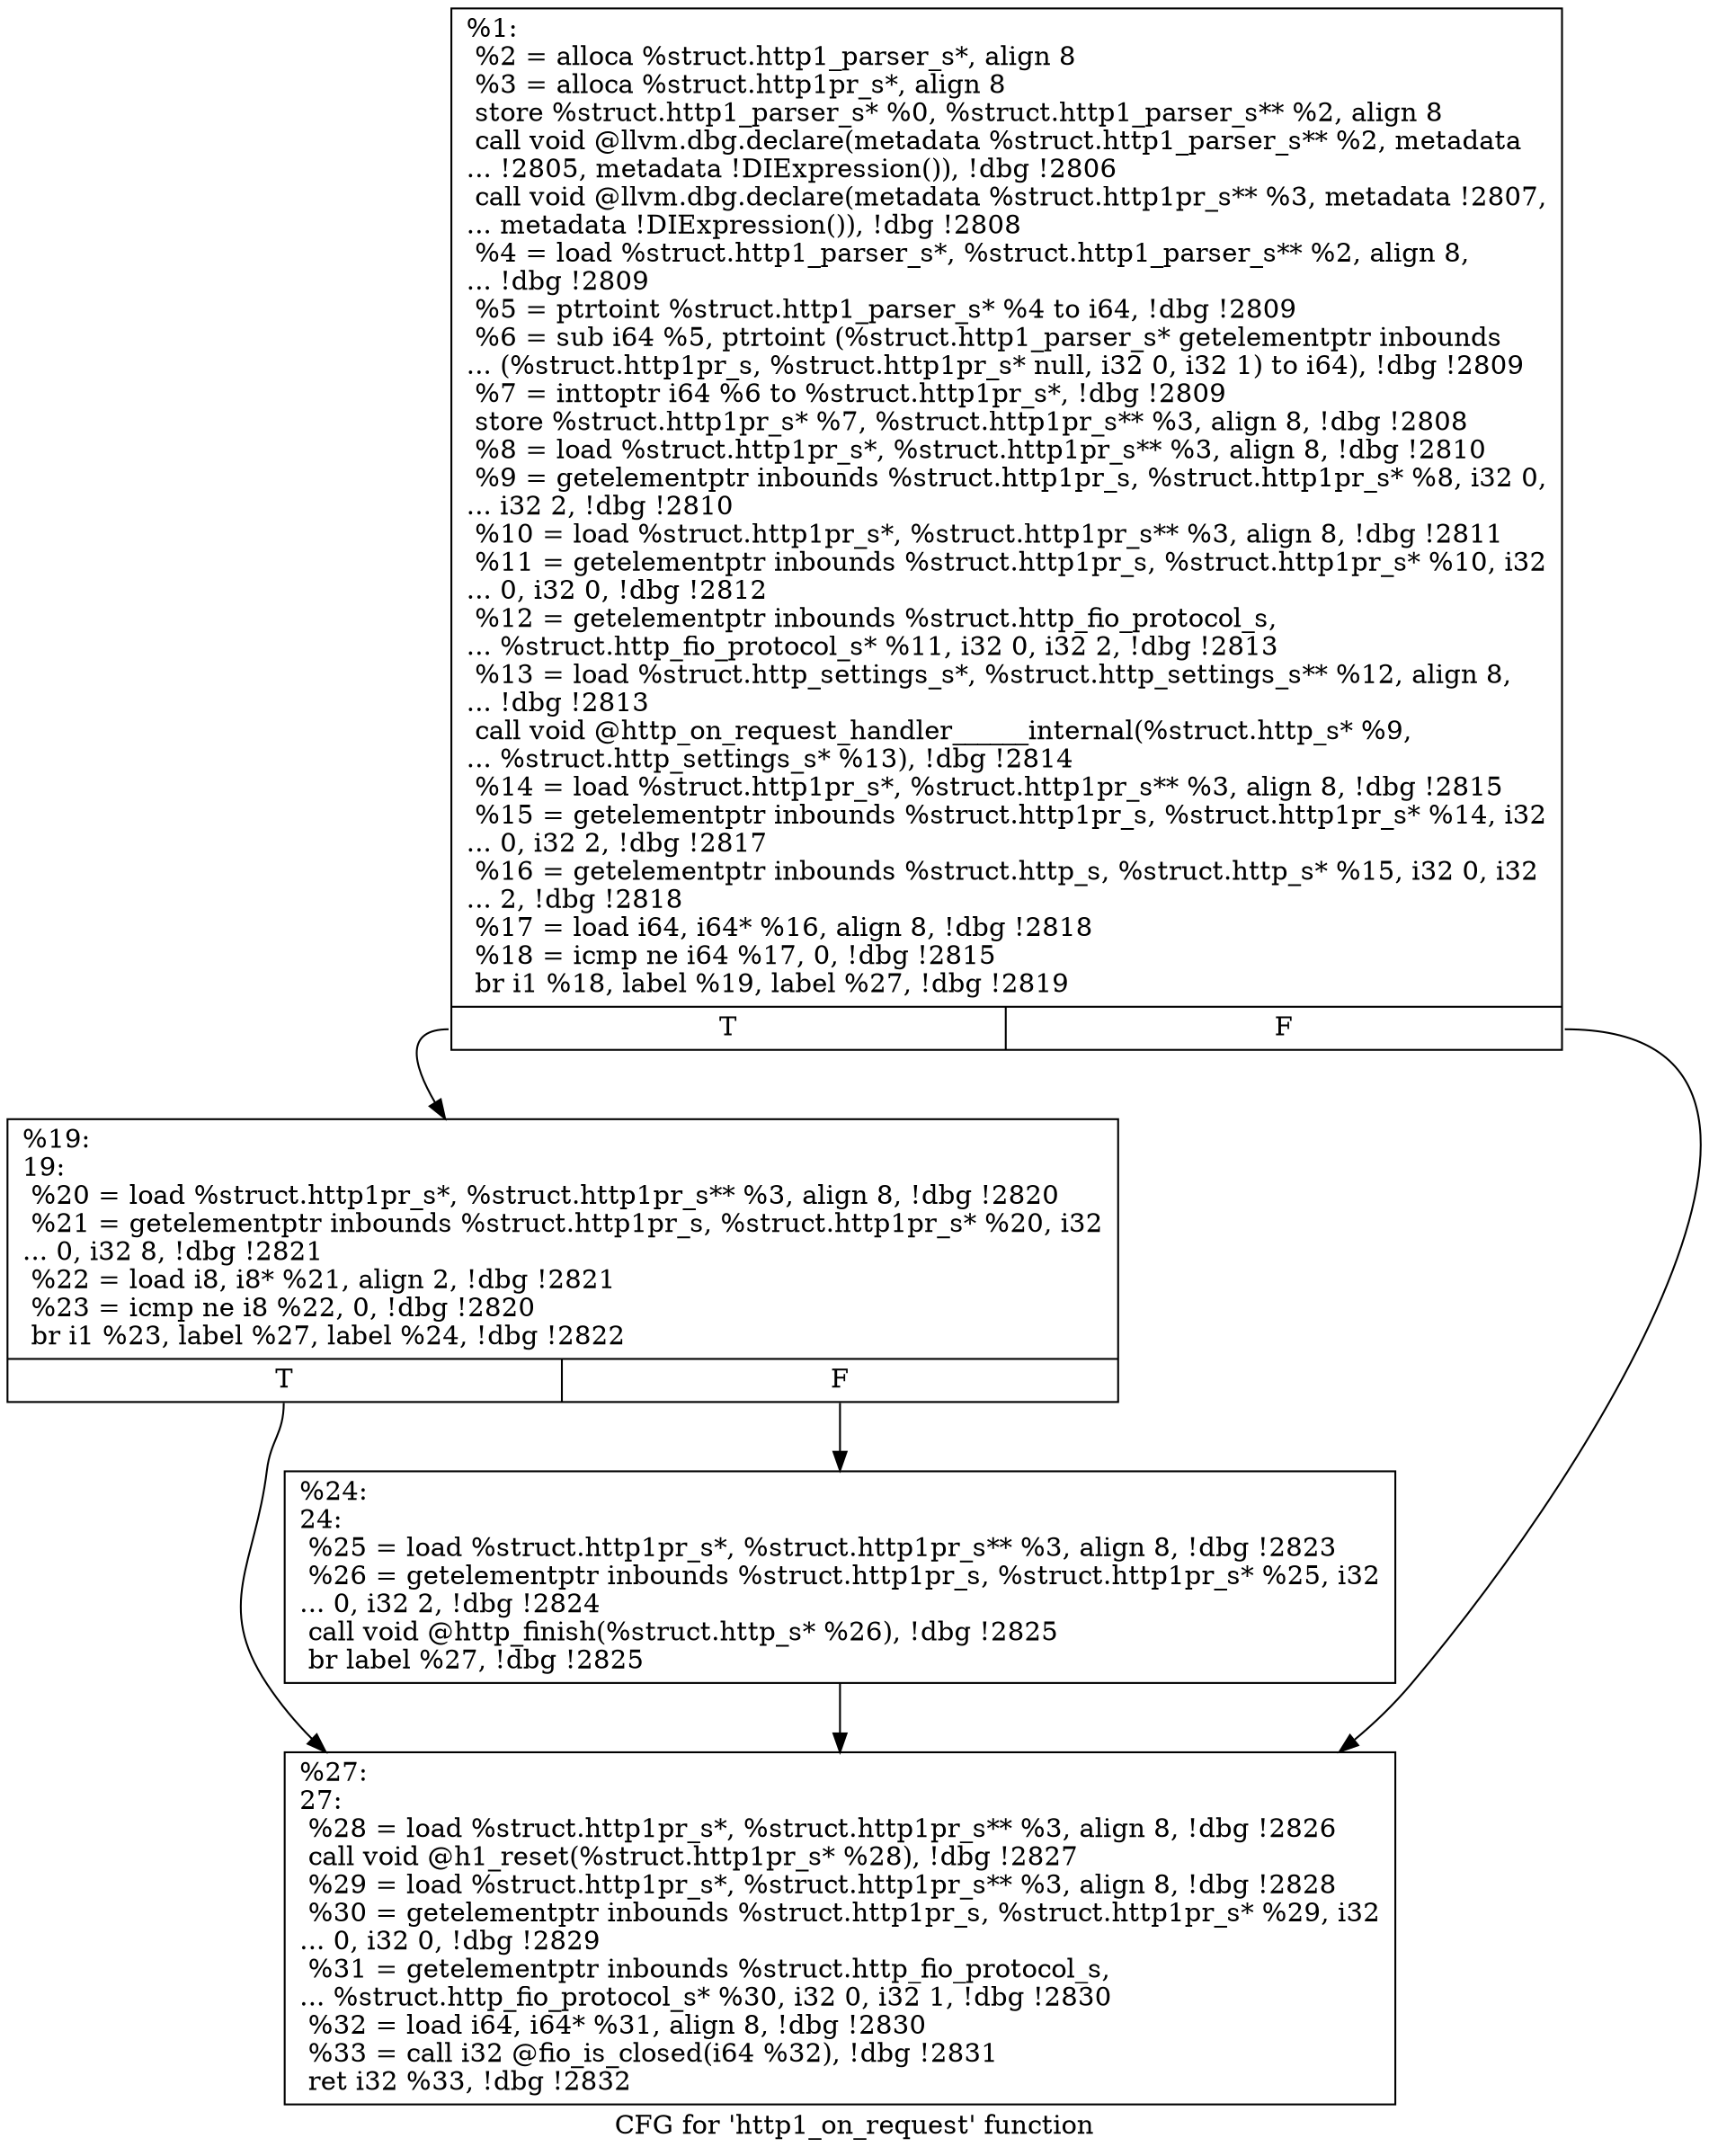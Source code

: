 digraph "CFG for 'http1_on_request' function" {
	label="CFG for 'http1_on_request' function";

	Node0x556852225800 [shape=record,label="{%1:\l  %2 = alloca %struct.http1_parser_s*, align 8\l  %3 = alloca %struct.http1pr_s*, align 8\l  store %struct.http1_parser_s* %0, %struct.http1_parser_s** %2, align 8\l  call void @llvm.dbg.declare(metadata %struct.http1_parser_s** %2, metadata\l... !2805, metadata !DIExpression()), !dbg !2806\l  call void @llvm.dbg.declare(metadata %struct.http1pr_s** %3, metadata !2807,\l... metadata !DIExpression()), !dbg !2808\l  %4 = load %struct.http1_parser_s*, %struct.http1_parser_s** %2, align 8,\l... !dbg !2809\l  %5 = ptrtoint %struct.http1_parser_s* %4 to i64, !dbg !2809\l  %6 = sub i64 %5, ptrtoint (%struct.http1_parser_s* getelementptr inbounds\l... (%struct.http1pr_s, %struct.http1pr_s* null, i32 0, i32 1) to i64), !dbg !2809\l  %7 = inttoptr i64 %6 to %struct.http1pr_s*, !dbg !2809\l  store %struct.http1pr_s* %7, %struct.http1pr_s** %3, align 8, !dbg !2808\l  %8 = load %struct.http1pr_s*, %struct.http1pr_s** %3, align 8, !dbg !2810\l  %9 = getelementptr inbounds %struct.http1pr_s, %struct.http1pr_s* %8, i32 0,\l... i32 2, !dbg !2810\l  %10 = load %struct.http1pr_s*, %struct.http1pr_s** %3, align 8, !dbg !2811\l  %11 = getelementptr inbounds %struct.http1pr_s, %struct.http1pr_s* %10, i32\l... 0, i32 0, !dbg !2812\l  %12 = getelementptr inbounds %struct.http_fio_protocol_s,\l... %struct.http_fio_protocol_s* %11, i32 0, i32 2, !dbg !2813\l  %13 = load %struct.http_settings_s*, %struct.http_settings_s** %12, align 8,\l... !dbg !2813\l  call void @http_on_request_handler______internal(%struct.http_s* %9,\l... %struct.http_settings_s* %13), !dbg !2814\l  %14 = load %struct.http1pr_s*, %struct.http1pr_s** %3, align 8, !dbg !2815\l  %15 = getelementptr inbounds %struct.http1pr_s, %struct.http1pr_s* %14, i32\l... 0, i32 2, !dbg !2817\l  %16 = getelementptr inbounds %struct.http_s, %struct.http_s* %15, i32 0, i32\l... 2, !dbg !2818\l  %17 = load i64, i64* %16, align 8, !dbg !2818\l  %18 = icmp ne i64 %17, 0, !dbg !2815\l  br i1 %18, label %19, label %27, !dbg !2819\l|{<s0>T|<s1>F}}"];
	Node0x556852225800:s0 -> Node0x5568522276c0;
	Node0x556852225800:s1 -> Node0x556852227760;
	Node0x5568522276c0 [shape=record,label="{%19:\l19:                                               \l  %20 = load %struct.http1pr_s*, %struct.http1pr_s** %3, align 8, !dbg !2820\l  %21 = getelementptr inbounds %struct.http1pr_s, %struct.http1pr_s* %20, i32\l... 0, i32 8, !dbg !2821\l  %22 = load i8, i8* %21, align 2, !dbg !2821\l  %23 = icmp ne i8 %22, 0, !dbg !2820\l  br i1 %23, label %27, label %24, !dbg !2822\l|{<s0>T|<s1>F}}"];
	Node0x5568522276c0:s0 -> Node0x556852227760;
	Node0x5568522276c0:s1 -> Node0x556852227710;
	Node0x556852227710 [shape=record,label="{%24:\l24:                                               \l  %25 = load %struct.http1pr_s*, %struct.http1pr_s** %3, align 8, !dbg !2823\l  %26 = getelementptr inbounds %struct.http1pr_s, %struct.http1pr_s* %25, i32\l... 0, i32 2, !dbg !2824\l  call void @http_finish(%struct.http_s* %26), !dbg !2825\l  br label %27, !dbg !2825\l}"];
	Node0x556852227710 -> Node0x556852227760;
	Node0x556852227760 [shape=record,label="{%27:\l27:                                               \l  %28 = load %struct.http1pr_s*, %struct.http1pr_s** %3, align 8, !dbg !2826\l  call void @h1_reset(%struct.http1pr_s* %28), !dbg !2827\l  %29 = load %struct.http1pr_s*, %struct.http1pr_s** %3, align 8, !dbg !2828\l  %30 = getelementptr inbounds %struct.http1pr_s, %struct.http1pr_s* %29, i32\l... 0, i32 0, !dbg !2829\l  %31 = getelementptr inbounds %struct.http_fio_protocol_s,\l... %struct.http_fio_protocol_s* %30, i32 0, i32 1, !dbg !2830\l  %32 = load i64, i64* %31, align 8, !dbg !2830\l  %33 = call i32 @fio_is_closed(i64 %32), !dbg !2831\l  ret i32 %33, !dbg !2832\l}"];
}
